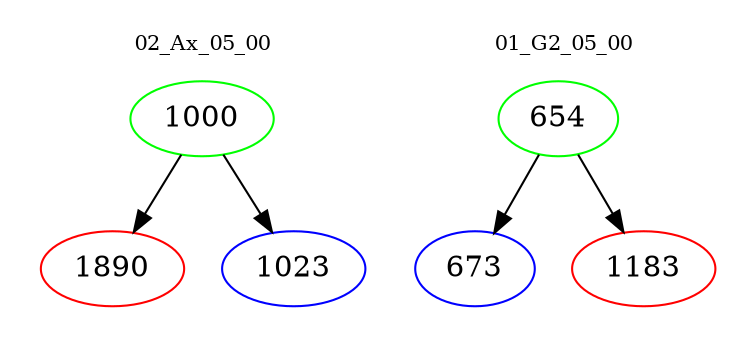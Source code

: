 digraph{
subgraph cluster_0 {
color = white
label = "02_Ax_05_00";
fontsize=10;
T0_1000 [label="1000", color="green"]
T0_1000 -> T0_1890 [color="black"]
T0_1890 [label="1890", color="red"]
T0_1000 -> T0_1023 [color="black"]
T0_1023 [label="1023", color="blue"]
}
subgraph cluster_1 {
color = white
label = "01_G2_05_00";
fontsize=10;
T1_654 [label="654", color="green"]
T1_654 -> T1_673 [color="black"]
T1_673 [label="673", color="blue"]
T1_654 -> T1_1183 [color="black"]
T1_1183 [label="1183", color="red"]
}
}
